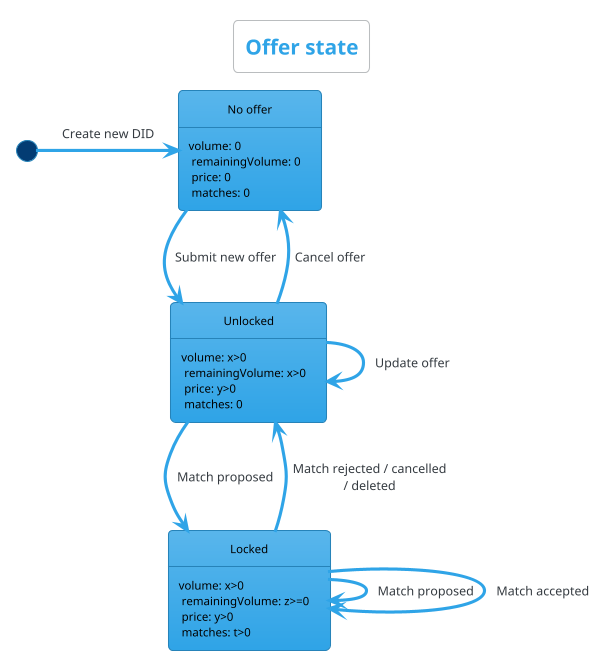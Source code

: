 @startuml Offer state
title Offer state
!theme cerulean

skinparam maxMessageSize 150
skinparam defaultTextAlignment center
skinparam noteTextAlignment left
skinparam StateFontColor Black
skinparam backgroundColor White

state "No offer" as no: volume: 0\n \
remainingVolume: 0\n \
price: 0\n \
matches: 0
state "Unlocked" as un: volume: x>0\n \
remainingVolume: x>0\n \
price: y>0\n \
matches: 0
state "Locked" as lo: volume: x>0\n \
remainingVolume: z>=0\n \
price: y>0\n \
matches: t>0

[*] -> no: Create new DID
no --> un: Submit new offer
un --> un: Update offer
un --> no: Cancel offer
un --> lo: Match proposed
lo --> lo: Match proposed
lo --> lo: Match accepted
lo --> un: Match rejected / cancelled / deleted

@enduml
